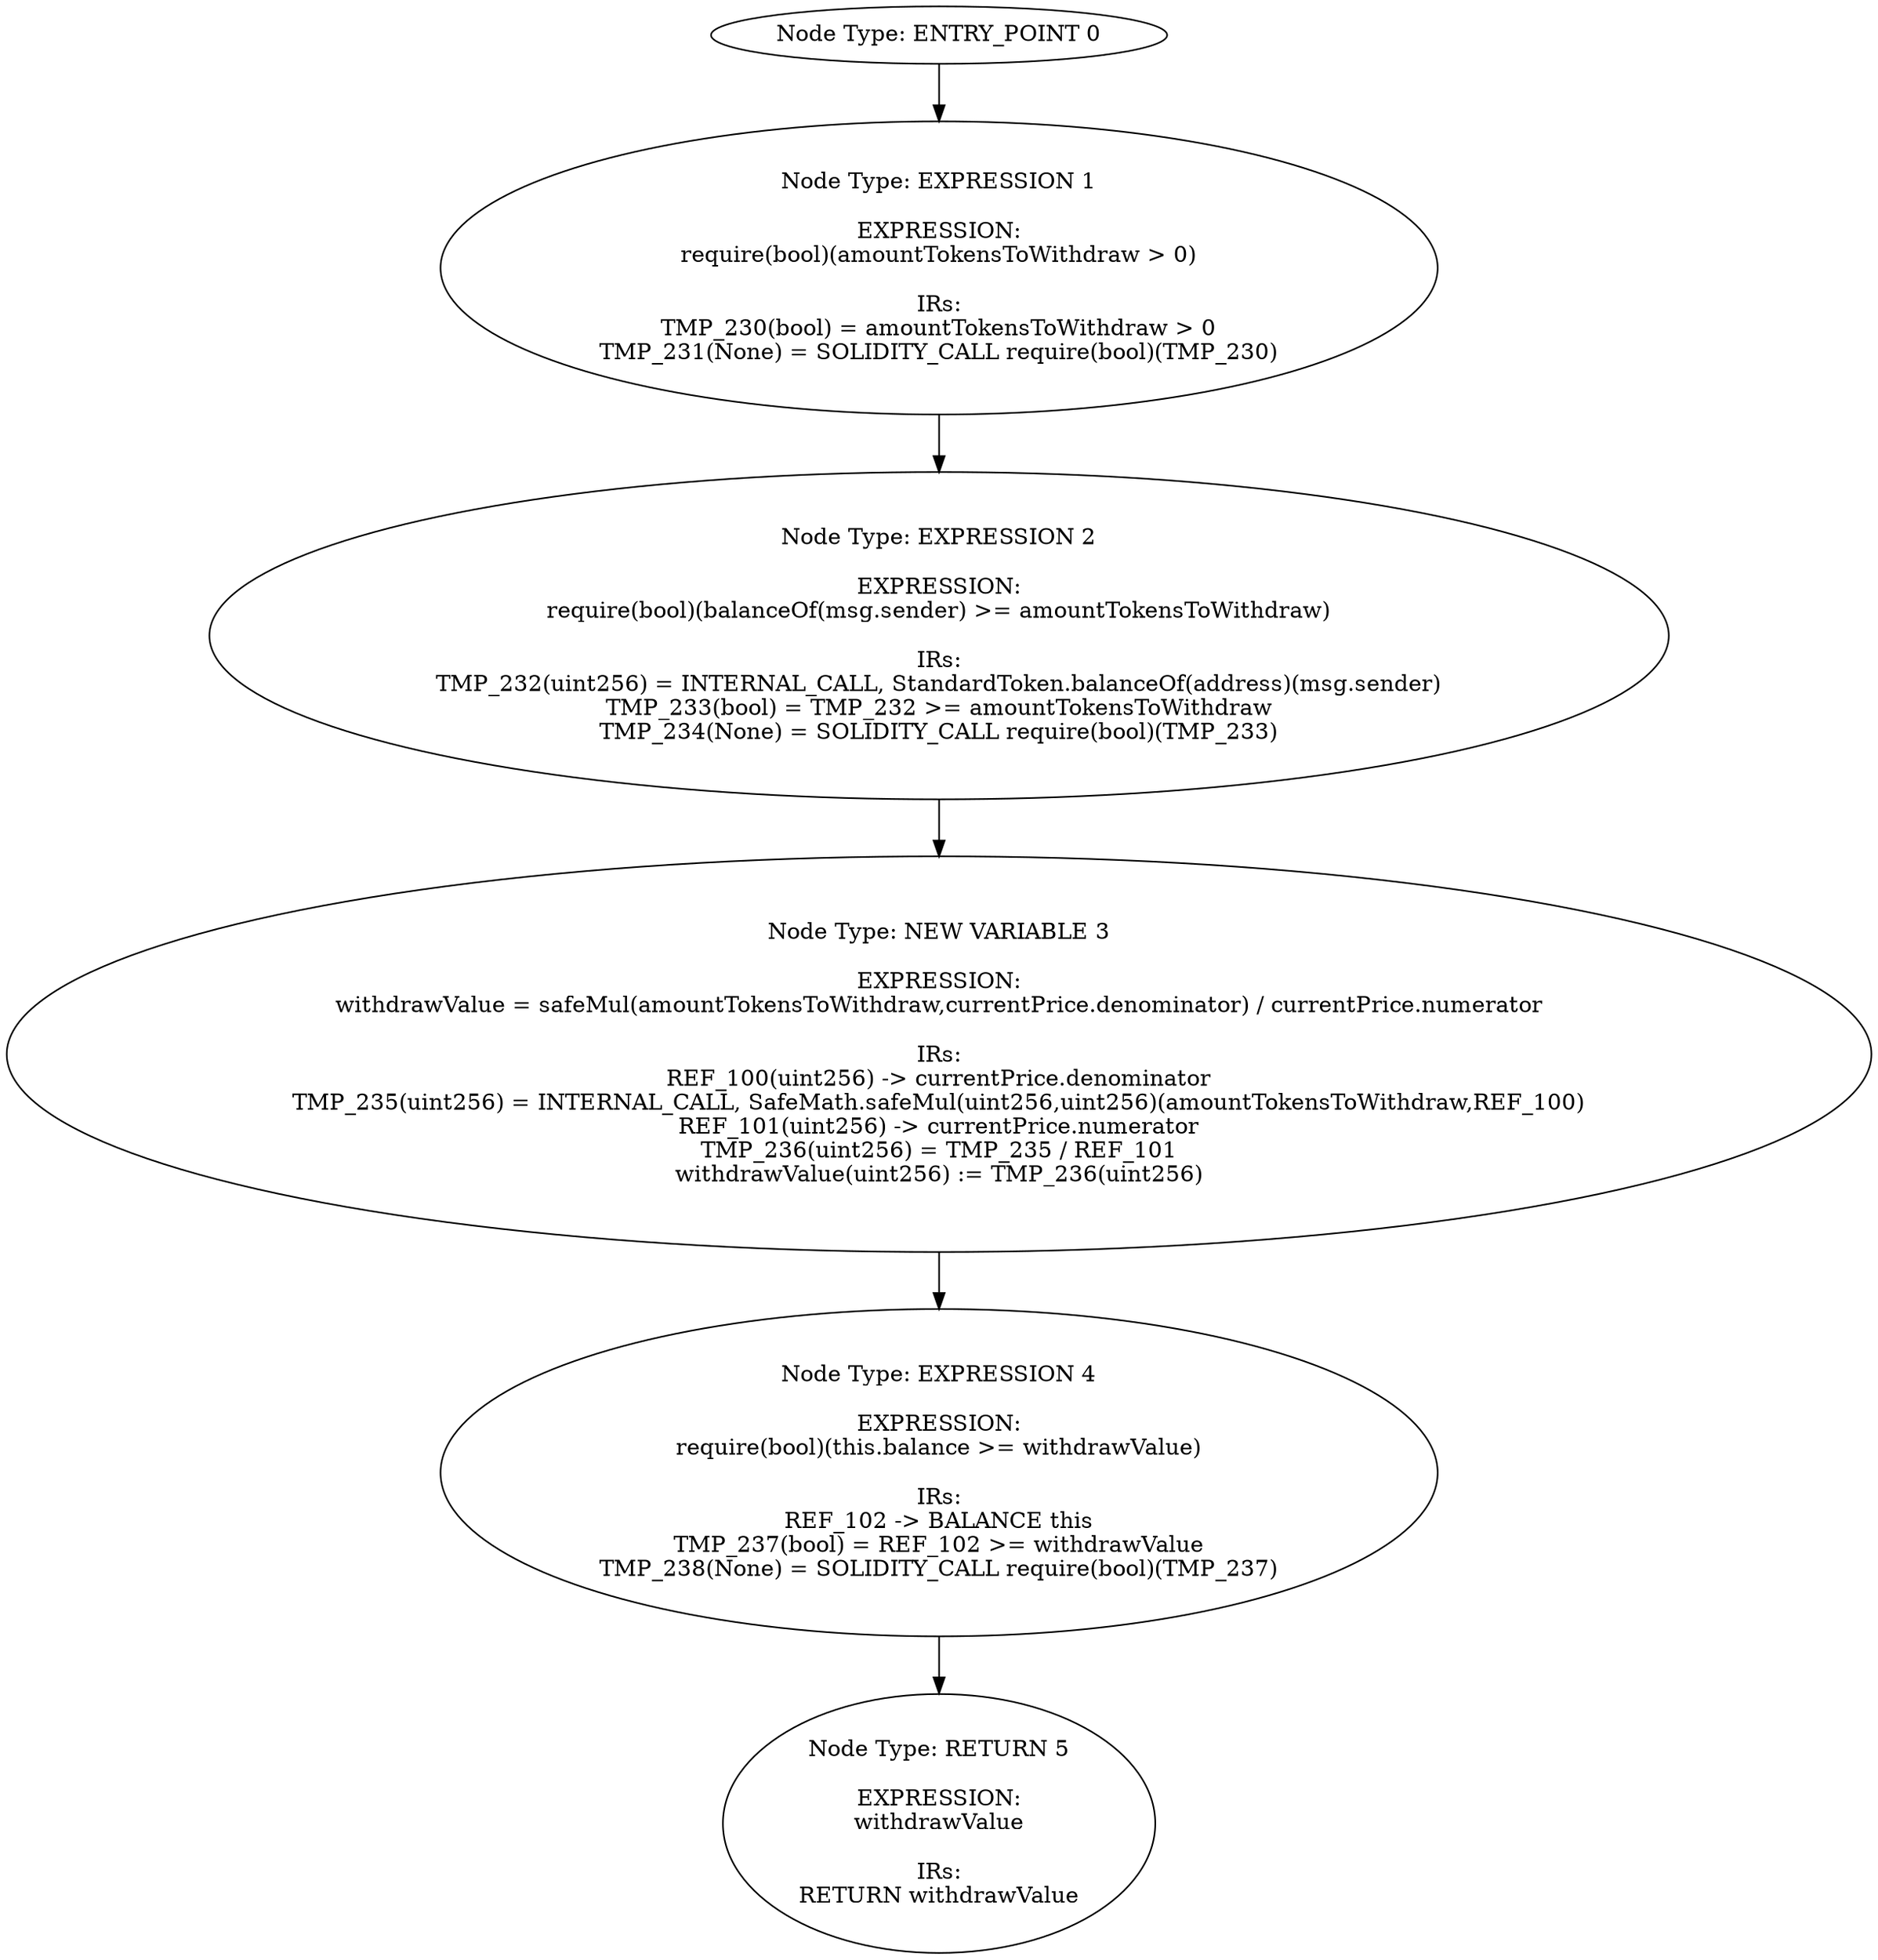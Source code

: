 digraph{
0[label="Node Type: ENTRY_POINT 0
"];
0->1;
1[label="Node Type: EXPRESSION 1

EXPRESSION:
require(bool)(amountTokensToWithdraw > 0)

IRs:
TMP_230(bool) = amountTokensToWithdraw > 0
TMP_231(None) = SOLIDITY_CALL require(bool)(TMP_230)"];
1->2;
2[label="Node Type: EXPRESSION 2

EXPRESSION:
require(bool)(balanceOf(msg.sender) >= amountTokensToWithdraw)

IRs:
TMP_232(uint256) = INTERNAL_CALL, StandardToken.balanceOf(address)(msg.sender)
TMP_233(bool) = TMP_232 >= amountTokensToWithdraw
TMP_234(None) = SOLIDITY_CALL require(bool)(TMP_233)"];
2->3;
3[label="Node Type: NEW VARIABLE 3

EXPRESSION:
withdrawValue = safeMul(amountTokensToWithdraw,currentPrice.denominator) / currentPrice.numerator

IRs:
REF_100(uint256) -> currentPrice.denominator
TMP_235(uint256) = INTERNAL_CALL, SafeMath.safeMul(uint256,uint256)(amountTokensToWithdraw,REF_100)
REF_101(uint256) -> currentPrice.numerator
TMP_236(uint256) = TMP_235 / REF_101
withdrawValue(uint256) := TMP_236(uint256)"];
3->4;
4[label="Node Type: EXPRESSION 4

EXPRESSION:
require(bool)(this.balance >= withdrawValue)

IRs:
REF_102 -> BALANCE this
TMP_237(bool) = REF_102 >= withdrawValue
TMP_238(None) = SOLIDITY_CALL require(bool)(TMP_237)"];
4->5;
5[label="Node Type: RETURN 5

EXPRESSION:
withdrawValue

IRs:
RETURN withdrawValue"];
}
